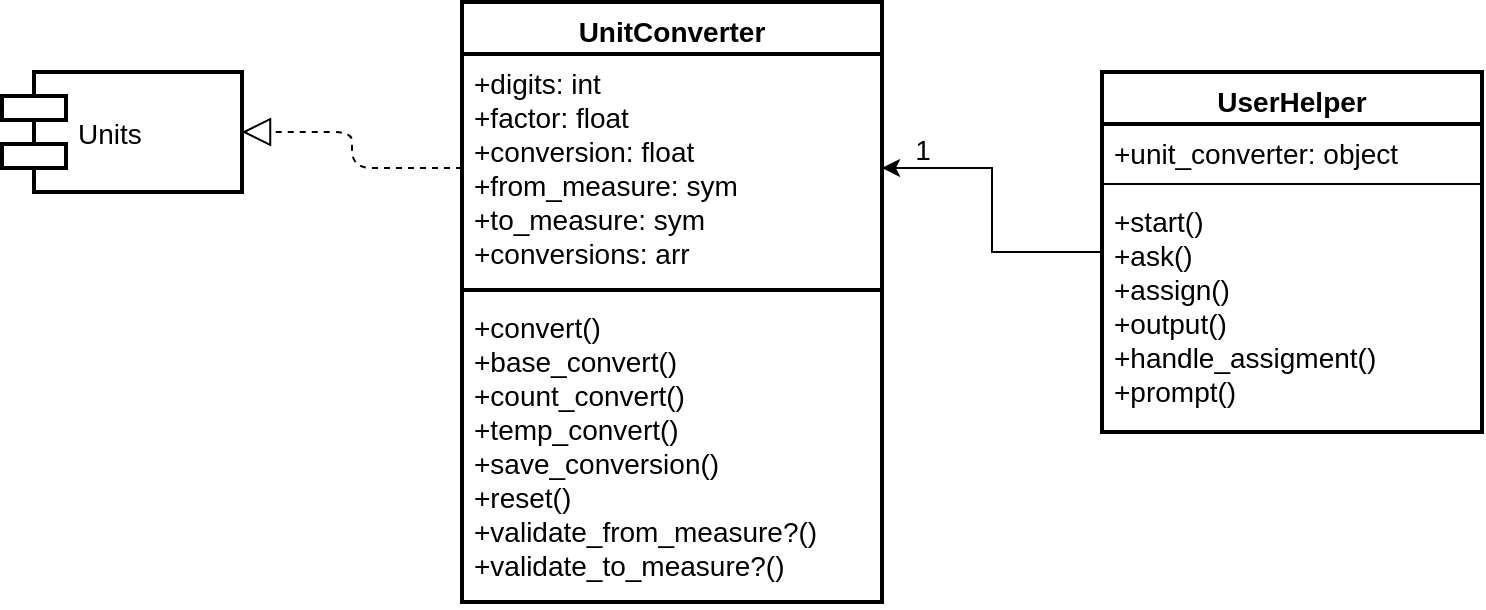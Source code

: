 <mxfile version="12.1.7" type="device" pages="1"><diagram name="Page-1" id="c4acf3e9-155e-7222-9cf6-157b1a14988f"><mxGraphModel dx="932" dy="551" grid="1" gridSize="10" guides="1" tooltips="1" connect="1" arrows="1" fold="1" page="1" pageScale="1" pageWidth="850" pageHeight="1100" background="#ffffff" math="0" shadow="0"><root><mxCell id="0"/><mxCell id="1" parent="0"/><mxCell id="dPhpxuenO0eas6YknIqI-1" value="UnitConverter" style="swimlane;fontStyle=1;align=center;verticalAlign=top;childLayout=stackLayout;horizontal=1;startSize=26;horizontalStack=0;resizeParent=1;resizeParentMax=0;resizeLast=0;collapsible=1;marginBottom=0;fontSize=14;fontFamily=Helvetica;strokeWidth=2;fillColor=none;" vertex="1" parent="1"><mxGeometry x="290" y="40" width="210" height="300" as="geometry"/></mxCell><mxCell id="dPhpxuenO0eas6YknIqI-2" value="+digits: int&#10;+factor: float&#10;+conversion: float&#10;+from_measure: sym&#10;+to_measure: sym&#10;+conversions: arr" style="text;strokeColor=none;fillColor=none;align=left;verticalAlign=top;spacingLeft=4;spacingRight=4;overflow=hidden;rotatable=0;points=[[0,0.5],[1,0.5]];portConstraint=eastwest;fontSize=14;fontFamily=Helvetica;" vertex="1" parent="dPhpxuenO0eas6YknIqI-1"><mxGeometry y="26" width="210" height="114" as="geometry"/></mxCell><mxCell id="dPhpxuenO0eas6YknIqI-3" value="" style="line;strokeWidth=2;fillColor=none;align=left;verticalAlign=middle;spacingTop=-1;spacingLeft=3;spacingRight=3;rotatable=0;labelPosition=right;points=[];portConstraint=eastwest;fontSize=14;fontFamily=Helvetica;" vertex="1" parent="dPhpxuenO0eas6YknIqI-1"><mxGeometry y="140" width="210" height="8" as="geometry"/></mxCell><mxCell id="dPhpxuenO0eas6YknIqI-4" value="+convert()&#10;+base_convert()&#10;+count_convert()&#10;+temp_convert()&#10;+save_conversion()&#10;+reset()&#10;+validate_from_measure?()&#10;+validate_to_measure?()" style="text;strokeColor=none;fillColor=none;align=left;verticalAlign=top;spacingLeft=4;spacingRight=4;overflow=hidden;rotatable=0;points=[[0,0.5],[1,0.5]];portConstraint=eastwest;fontSize=14;fontFamily=Helvetica;" vertex="1" parent="dPhpxuenO0eas6YknIqI-1"><mxGeometry y="148" width="210" height="152" as="geometry"/></mxCell><mxCell id="dPhpxuenO0eas6YknIqI-6" value="Units" style="shape=component;align=left;spacingLeft=36;fontSize=14;fontFamily=Helvetica;fillColor=none;strokeWidth=2;" vertex="1" parent="1"><mxGeometry x="60" y="75" width="120" height="60" as="geometry"/></mxCell><mxCell id="dPhpxuenO0eas6YknIqI-12" style="edgeStyle=orthogonalEdgeStyle;rounded=0;orthogonalLoop=1;jettySize=auto;html=1;entryX=1;entryY=0.5;entryDx=0;entryDy=0;fontFamily=Helvetica;fontSize=14;" edge="1" parent="1" source="dPhpxuenO0eas6YknIqI-7" target="dPhpxuenO0eas6YknIqI-2"><mxGeometry relative="1" as="geometry"/></mxCell><mxCell id="dPhpxuenO0eas6YknIqI-17" value="1" style="text;html=1;resizable=0;points=[];align=center;verticalAlign=middle;labelBackgroundColor=none;fontSize=14;fontFamily=Helvetica;" vertex="1" connectable="0" parent="dPhpxuenO0eas6YknIqI-12"><mxGeometry x="-0.276" y="-6" relative="1" as="geometry"><mxPoint x="-41" y="-51" as="offset"/></mxGeometry></mxCell><mxCell id="dPhpxuenO0eas6YknIqI-7" value="UserHelper" style="swimlane;fontStyle=1;align=center;verticalAlign=top;childLayout=stackLayout;horizontal=1;startSize=26;horizontalStack=0;resizeParent=1;resizeParentMax=0;resizeLast=0;collapsible=1;marginBottom=0;fontSize=14;fontFamily=Helvetica;strokeWidth=2;fillColor=none;" vertex="1" parent="1"><mxGeometry x="610" y="75" width="190" height="180" as="geometry"/></mxCell><mxCell id="dPhpxuenO0eas6YknIqI-8" value="+unit_converter: object" style="text;strokeColor=none;fillColor=none;align=left;verticalAlign=top;spacingLeft=4;spacingRight=4;overflow=hidden;rotatable=0;points=[[0,0.5],[1,0.5]];portConstraint=eastwest;fontSize=14;fontFamily=Helvetica;" vertex="1" parent="dPhpxuenO0eas6YknIqI-7"><mxGeometry y="26" width="190" height="26" as="geometry"/></mxCell><mxCell id="dPhpxuenO0eas6YknIqI-9" value="" style="line;strokeWidth=1;fillColor=none;align=left;verticalAlign=middle;spacingTop=-1;spacingLeft=3;spacingRight=3;rotatable=0;labelPosition=right;points=[];portConstraint=eastwest;fontSize=14;fontFamily=Helvetica;" vertex="1" parent="dPhpxuenO0eas6YknIqI-7"><mxGeometry y="52" width="190" height="8" as="geometry"/></mxCell><mxCell id="dPhpxuenO0eas6YknIqI-10" value="+start()&#10;+ask()&#10;+assign()&#10;+output()&#10;+handle_assigment()&#10;+prompt()" style="text;strokeColor=none;fillColor=none;align=left;verticalAlign=top;spacingLeft=4;spacingRight=4;overflow=hidden;rotatable=0;points=[[0,0.5],[1,0.5]];portConstraint=eastwest;fontSize=14;fontFamily=Helvetica;" vertex="1" parent="dPhpxuenO0eas6YknIqI-7"><mxGeometry y="60" width="190" height="120" as="geometry"/></mxCell><mxCell id="dPhpxuenO0eas6YknIqI-18" value="" style="endArrow=block;dashed=1;endFill=0;endSize=12;html=1;fontFamily=Helvetica;fontSize=14;exitX=0;exitY=0.5;exitDx=0;exitDy=0;entryX=1;entryY=0.5;entryDx=0;entryDy=0;edgeStyle=orthogonalEdgeStyle;elbow=vertical;" edge="1" parent="1" source="dPhpxuenO0eas6YknIqI-2" target="dPhpxuenO0eas6YknIqI-6"><mxGeometry width="160" relative="1" as="geometry"><mxPoint x="60" y="360" as="sourcePoint"/><mxPoint x="220" y="360" as="targetPoint"/></mxGeometry></mxCell></root></mxGraphModel></diagram></mxfile>